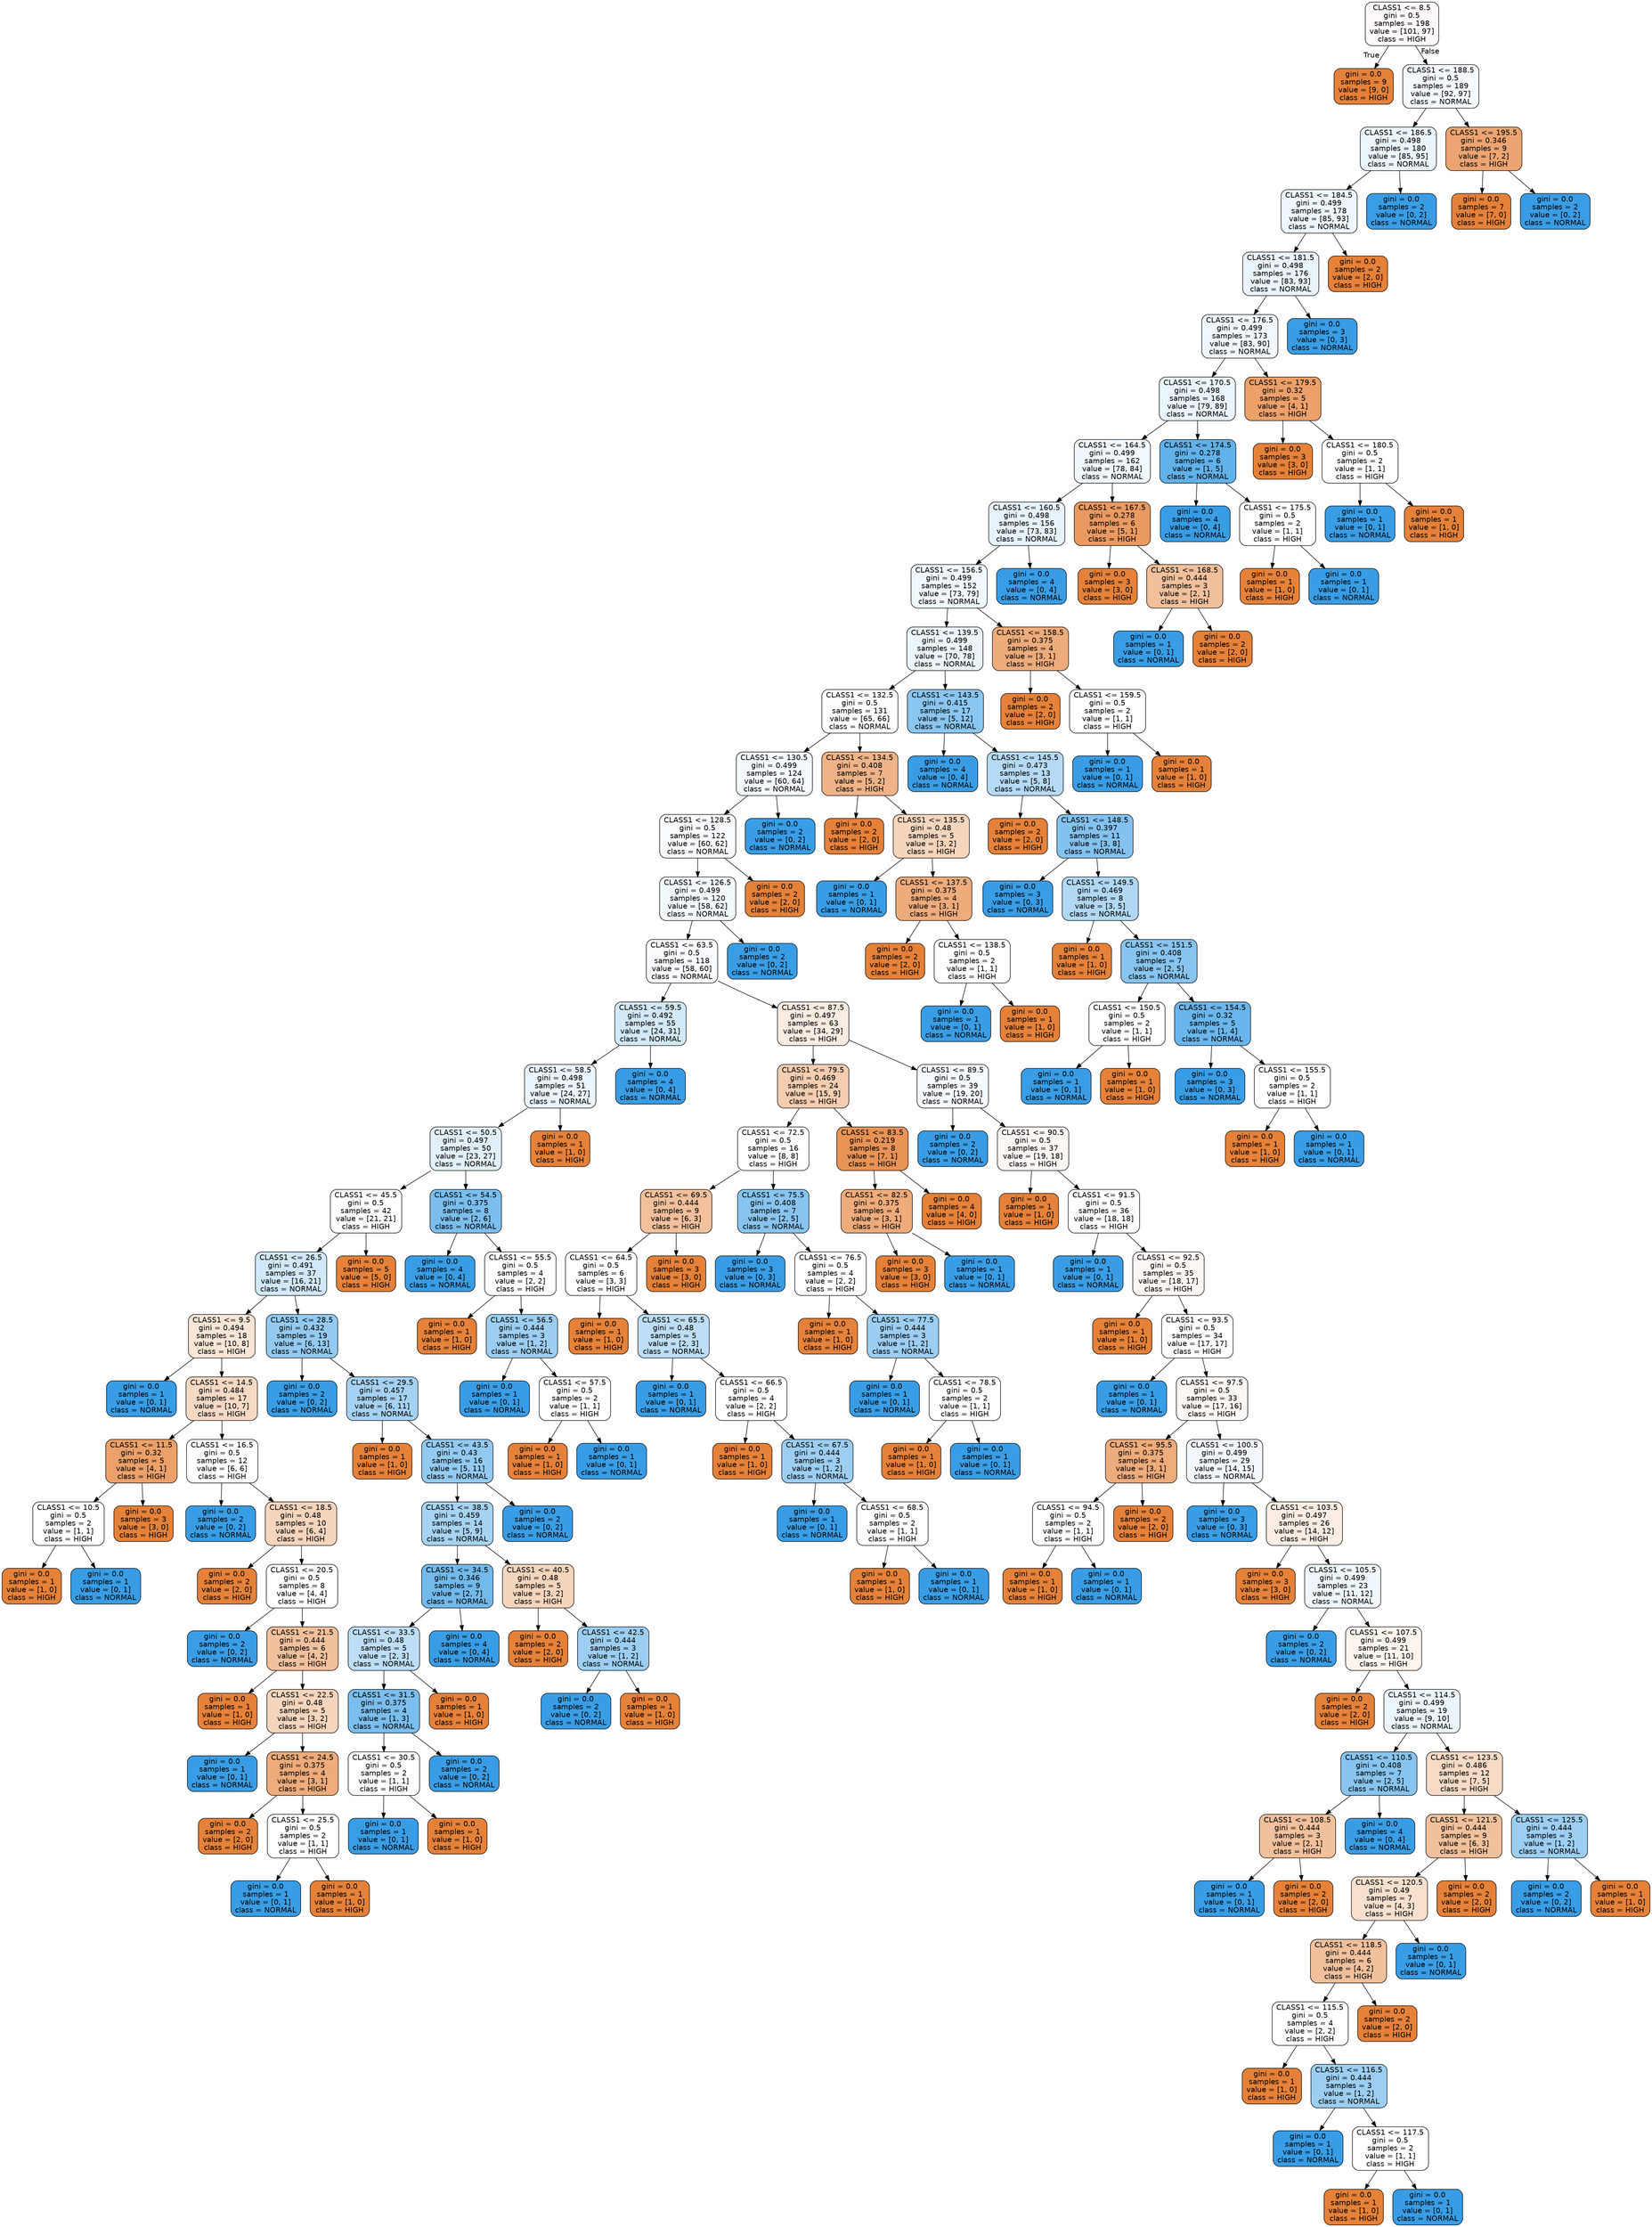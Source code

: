 digraph Tree {
node [shape=box, style="filled, rounded", color="black", fontname="helvetica"] ;
edge [fontname="helvetica"] ;
0 [label="CLASS1 <= 8.5\ngini = 0.5\nsamples = 198\nvalue = [101, 97]\nclass = HIGH", fillcolor="#fefaf7"] ;
1 [label="gini = 0.0\nsamples = 9\nvalue = [9, 0]\nclass = HIGH", fillcolor="#e58139"] ;
0 -> 1 [labeldistance=2.5, labelangle=45, headlabel="True"] ;
2 [label="CLASS1 <= 188.5\ngini = 0.5\nsamples = 189\nvalue = [92, 97]\nclass = NORMAL", fillcolor="#f5fafe"] ;
0 -> 2 [labeldistance=2.5, labelangle=-45, headlabel="False"] ;
3 [label="CLASS1 <= 186.5\ngini = 0.498\nsamples = 180\nvalue = [85, 95]\nclass = NORMAL", fillcolor="#eaf5fc"] ;
2 -> 3 ;
4 [label="CLASS1 <= 184.5\ngini = 0.499\nsamples = 178\nvalue = [85, 93]\nclass = NORMAL", fillcolor="#eef7fd"] ;
3 -> 4 ;
5 [label="CLASS1 <= 181.5\ngini = 0.498\nsamples = 176\nvalue = [83, 93]\nclass = NORMAL", fillcolor="#eaf4fc"] ;
4 -> 5 ;
6 [label="CLASS1 <= 176.5\ngini = 0.499\nsamples = 173\nvalue = [83, 90]\nclass = NORMAL", fillcolor="#f0f7fd"] ;
5 -> 6 ;
7 [label="CLASS1 <= 170.5\ngini = 0.498\nsamples = 168\nvalue = [79, 89]\nclass = NORMAL", fillcolor="#e9f4fc"] ;
6 -> 7 ;
8 [label="CLASS1 <= 164.5\ngini = 0.499\nsamples = 162\nvalue = [78, 84]\nclass = NORMAL", fillcolor="#f1f8fd"] ;
7 -> 8 ;
9 [label="CLASS1 <= 160.5\ngini = 0.498\nsamples = 156\nvalue = [73, 83]\nclass = NORMAL", fillcolor="#e7f3fc"] ;
8 -> 9 ;
10 [label="CLASS1 <= 156.5\ngini = 0.499\nsamples = 152\nvalue = [73, 79]\nclass = NORMAL", fillcolor="#f0f8fd"] ;
9 -> 10 ;
11 [label="CLASS1 <= 139.5\ngini = 0.499\nsamples = 148\nvalue = [70, 78]\nclass = NORMAL", fillcolor="#ebf5fc"] ;
10 -> 11 ;
12 [label="CLASS1 <= 132.5\ngini = 0.5\nsamples = 131\nvalue = [65, 66]\nclass = NORMAL", fillcolor="#fcfeff"] ;
11 -> 12 ;
13 [label="CLASS1 <= 130.5\ngini = 0.499\nsamples = 124\nvalue = [60, 64]\nclass = NORMAL", fillcolor="#f3f9fd"] ;
12 -> 13 ;
14 [label="CLASS1 <= 128.5\ngini = 0.5\nsamples = 122\nvalue = [60, 62]\nclass = NORMAL", fillcolor="#f9fcfe"] ;
13 -> 14 ;
15 [label="CLASS1 <= 126.5\ngini = 0.499\nsamples = 120\nvalue = [58, 62]\nclass = NORMAL", fillcolor="#f2f9fd"] ;
14 -> 15 ;
16 [label="CLASS1 <= 63.5\ngini = 0.5\nsamples = 118\nvalue = [58, 60]\nclass = NORMAL", fillcolor="#f8fcfe"] ;
15 -> 16 ;
17 [label="CLASS1 <= 59.5\ngini = 0.492\nsamples = 55\nvalue = [24, 31]\nclass = NORMAL", fillcolor="#d2e9f9"] ;
16 -> 17 ;
18 [label="CLASS1 <= 58.5\ngini = 0.498\nsamples = 51\nvalue = [24, 27]\nclass = NORMAL", fillcolor="#e9f4fc"] ;
17 -> 18 ;
19 [label="CLASS1 <= 50.5\ngini = 0.497\nsamples = 50\nvalue = [23, 27]\nclass = NORMAL", fillcolor="#e2f0fb"] ;
18 -> 19 ;
20 [label="CLASS1 <= 45.5\ngini = 0.5\nsamples = 42\nvalue = [21, 21]\nclass = HIGH", fillcolor="#ffffff"] ;
19 -> 20 ;
21 [label="CLASS1 <= 26.5\ngini = 0.491\nsamples = 37\nvalue = [16, 21]\nclass = NORMAL", fillcolor="#d0e8f9"] ;
20 -> 21 ;
22 [label="CLASS1 <= 9.5\ngini = 0.494\nsamples = 18\nvalue = [10, 8]\nclass = HIGH", fillcolor="#fae6d7"] ;
21 -> 22 ;
23 [label="gini = 0.0\nsamples = 1\nvalue = [0, 1]\nclass = NORMAL", fillcolor="#399de5"] ;
22 -> 23 ;
24 [label="CLASS1 <= 14.5\ngini = 0.484\nsamples = 17\nvalue = [10, 7]\nclass = HIGH", fillcolor="#f7d9c4"] ;
22 -> 24 ;
25 [label="CLASS1 <= 11.5\ngini = 0.32\nsamples = 5\nvalue = [4, 1]\nclass = HIGH", fillcolor="#eca06a"] ;
24 -> 25 ;
26 [label="CLASS1 <= 10.5\ngini = 0.5\nsamples = 2\nvalue = [1, 1]\nclass = HIGH", fillcolor="#ffffff"] ;
25 -> 26 ;
27 [label="gini = 0.0\nsamples = 1\nvalue = [1, 0]\nclass = HIGH", fillcolor="#e58139"] ;
26 -> 27 ;
28 [label="gini = 0.0\nsamples = 1\nvalue = [0, 1]\nclass = NORMAL", fillcolor="#399de5"] ;
26 -> 28 ;
29 [label="gini = 0.0\nsamples = 3\nvalue = [3, 0]\nclass = HIGH", fillcolor="#e58139"] ;
25 -> 29 ;
30 [label="CLASS1 <= 16.5\ngini = 0.5\nsamples = 12\nvalue = [6, 6]\nclass = HIGH", fillcolor="#ffffff"] ;
24 -> 30 ;
31 [label="gini = 0.0\nsamples = 2\nvalue = [0, 2]\nclass = NORMAL", fillcolor="#399de5"] ;
30 -> 31 ;
32 [label="CLASS1 <= 18.5\ngini = 0.48\nsamples = 10\nvalue = [6, 4]\nclass = HIGH", fillcolor="#f6d5bd"] ;
30 -> 32 ;
33 [label="gini = 0.0\nsamples = 2\nvalue = [2, 0]\nclass = HIGH", fillcolor="#e58139"] ;
32 -> 33 ;
34 [label="CLASS1 <= 20.5\ngini = 0.5\nsamples = 8\nvalue = [4, 4]\nclass = HIGH", fillcolor="#ffffff"] ;
32 -> 34 ;
35 [label="gini = 0.0\nsamples = 2\nvalue = [0, 2]\nclass = NORMAL", fillcolor="#399de5"] ;
34 -> 35 ;
36 [label="CLASS1 <= 21.5\ngini = 0.444\nsamples = 6\nvalue = [4, 2]\nclass = HIGH", fillcolor="#f2c09c"] ;
34 -> 36 ;
37 [label="gini = 0.0\nsamples = 1\nvalue = [1, 0]\nclass = HIGH", fillcolor="#e58139"] ;
36 -> 37 ;
38 [label="CLASS1 <= 22.5\ngini = 0.48\nsamples = 5\nvalue = [3, 2]\nclass = HIGH", fillcolor="#f6d5bd"] ;
36 -> 38 ;
39 [label="gini = 0.0\nsamples = 1\nvalue = [0, 1]\nclass = NORMAL", fillcolor="#399de5"] ;
38 -> 39 ;
40 [label="CLASS1 <= 24.5\ngini = 0.375\nsamples = 4\nvalue = [3, 1]\nclass = HIGH", fillcolor="#eeab7b"] ;
38 -> 40 ;
41 [label="gini = 0.0\nsamples = 2\nvalue = [2, 0]\nclass = HIGH", fillcolor="#e58139"] ;
40 -> 41 ;
42 [label="CLASS1 <= 25.5\ngini = 0.5\nsamples = 2\nvalue = [1, 1]\nclass = HIGH", fillcolor="#ffffff"] ;
40 -> 42 ;
43 [label="gini = 0.0\nsamples = 1\nvalue = [0, 1]\nclass = NORMAL", fillcolor="#399de5"] ;
42 -> 43 ;
44 [label="gini = 0.0\nsamples = 1\nvalue = [1, 0]\nclass = HIGH", fillcolor="#e58139"] ;
42 -> 44 ;
45 [label="CLASS1 <= 28.5\ngini = 0.432\nsamples = 19\nvalue = [6, 13]\nclass = NORMAL", fillcolor="#94caf1"] ;
21 -> 45 ;
46 [label="gini = 0.0\nsamples = 2\nvalue = [0, 2]\nclass = NORMAL", fillcolor="#399de5"] ;
45 -> 46 ;
47 [label="CLASS1 <= 29.5\ngini = 0.457\nsamples = 17\nvalue = [6, 11]\nclass = NORMAL", fillcolor="#a5d2f3"] ;
45 -> 47 ;
48 [label="gini = 0.0\nsamples = 1\nvalue = [1, 0]\nclass = HIGH", fillcolor="#e58139"] ;
47 -> 48 ;
49 [label="CLASS1 <= 43.5\ngini = 0.43\nsamples = 16\nvalue = [5, 11]\nclass = NORMAL", fillcolor="#93caf1"] ;
47 -> 49 ;
50 [label="CLASS1 <= 38.5\ngini = 0.459\nsamples = 14\nvalue = [5, 9]\nclass = NORMAL", fillcolor="#a7d3f3"] ;
49 -> 50 ;
51 [label="CLASS1 <= 34.5\ngini = 0.346\nsamples = 9\nvalue = [2, 7]\nclass = NORMAL", fillcolor="#72b9ec"] ;
50 -> 51 ;
52 [label="CLASS1 <= 33.5\ngini = 0.48\nsamples = 5\nvalue = [2, 3]\nclass = NORMAL", fillcolor="#bddef6"] ;
51 -> 52 ;
53 [label="CLASS1 <= 31.5\ngini = 0.375\nsamples = 4\nvalue = [1, 3]\nclass = NORMAL", fillcolor="#7bbeee"] ;
52 -> 53 ;
54 [label="CLASS1 <= 30.5\ngini = 0.5\nsamples = 2\nvalue = [1, 1]\nclass = HIGH", fillcolor="#ffffff"] ;
53 -> 54 ;
55 [label="gini = 0.0\nsamples = 1\nvalue = [0, 1]\nclass = NORMAL", fillcolor="#399de5"] ;
54 -> 55 ;
56 [label="gini = 0.0\nsamples = 1\nvalue = [1, 0]\nclass = HIGH", fillcolor="#e58139"] ;
54 -> 56 ;
57 [label="gini = 0.0\nsamples = 2\nvalue = [0, 2]\nclass = NORMAL", fillcolor="#399de5"] ;
53 -> 57 ;
58 [label="gini = 0.0\nsamples = 1\nvalue = [1, 0]\nclass = HIGH", fillcolor="#e58139"] ;
52 -> 58 ;
59 [label="gini = 0.0\nsamples = 4\nvalue = [0, 4]\nclass = NORMAL", fillcolor="#399de5"] ;
51 -> 59 ;
60 [label="CLASS1 <= 40.5\ngini = 0.48\nsamples = 5\nvalue = [3, 2]\nclass = HIGH", fillcolor="#f6d5bd"] ;
50 -> 60 ;
61 [label="gini = 0.0\nsamples = 2\nvalue = [2, 0]\nclass = HIGH", fillcolor="#e58139"] ;
60 -> 61 ;
62 [label="CLASS1 <= 42.5\ngini = 0.444\nsamples = 3\nvalue = [1, 2]\nclass = NORMAL", fillcolor="#9ccef2"] ;
60 -> 62 ;
63 [label="gini = 0.0\nsamples = 2\nvalue = [0, 2]\nclass = NORMAL", fillcolor="#399de5"] ;
62 -> 63 ;
64 [label="gini = 0.0\nsamples = 1\nvalue = [1, 0]\nclass = HIGH", fillcolor="#e58139"] ;
62 -> 64 ;
65 [label="gini = 0.0\nsamples = 2\nvalue = [0, 2]\nclass = NORMAL", fillcolor="#399de5"] ;
49 -> 65 ;
66 [label="gini = 0.0\nsamples = 5\nvalue = [5, 0]\nclass = HIGH", fillcolor="#e58139"] ;
20 -> 66 ;
67 [label="CLASS1 <= 54.5\ngini = 0.375\nsamples = 8\nvalue = [2, 6]\nclass = NORMAL", fillcolor="#7bbeee"] ;
19 -> 67 ;
68 [label="gini = 0.0\nsamples = 4\nvalue = [0, 4]\nclass = NORMAL", fillcolor="#399de5"] ;
67 -> 68 ;
69 [label="CLASS1 <= 55.5\ngini = 0.5\nsamples = 4\nvalue = [2, 2]\nclass = HIGH", fillcolor="#ffffff"] ;
67 -> 69 ;
70 [label="gini = 0.0\nsamples = 1\nvalue = [1, 0]\nclass = HIGH", fillcolor="#e58139"] ;
69 -> 70 ;
71 [label="CLASS1 <= 56.5\ngini = 0.444\nsamples = 3\nvalue = [1, 2]\nclass = NORMAL", fillcolor="#9ccef2"] ;
69 -> 71 ;
72 [label="gini = 0.0\nsamples = 1\nvalue = [0, 1]\nclass = NORMAL", fillcolor="#399de5"] ;
71 -> 72 ;
73 [label="CLASS1 <= 57.5\ngini = 0.5\nsamples = 2\nvalue = [1, 1]\nclass = HIGH", fillcolor="#ffffff"] ;
71 -> 73 ;
74 [label="gini = 0.0\nsamples = 1\nvalue = [1, 0]\nclass = HIGH", fillcolor="#e58139"] ;
73 -> 74 ;
75 [label="gini = 0.0\nsamples = 1\nvalue = [0, 1]\nclass = NORMAL", fillcolor="#399de5"] ;
73 -> 75 ;
76 [label="gini = 0.0\nsamples = 1\nvalue = [1, 0]\nclass = HIGH", fillcolor="#e58139"] ;
18 -> 76 ;
77 [label="gini = 0.0\nsamples = 4\nvalue = [0, 4]\nclass = NORMAL", fillcolor="#399de5"] ;
17 -> 77 ;
78 [label="CLASS1 <= 87.5\ngini = 0.497\nsamples = 63\nvalue = [34, 29]\nclass = HIGH", fillcolor="#fbece2"] ;
16 -> 78 ;
79 [label="CLASS1 <= 79.5\ngini = 0.469\nsamples = 24\nvalue = [15, 9]\nclass = HIGH", fillcolor="#f5cdb0"] ;
78 -> 79 ;
80 [label="CLASS1 <= 72.5\ngini = 0.5\nsamples = 16\nvalue = [8, 8]\nclass = HIGH", fillcolor="#ffffff"] ;
79 -> 80 ;
81 [label="CLASS1 <= 69.5\ngini = 0.444\nsamples = 9\nvalue = [6, 3]\nclass = HIGH", fillcolor="#f2c09c"] ;
80 -> 81 ;
82 [label="CLASS1 <= 64.5\ngini = 0.5\nsamples = 6\nvalue = [3, 3]\nclass = HIGH", fillcolor="#ffffff"] ;
81 -> 82 ;
83 [label="gini = 0.0\nsamples = 1\nvalue = [1, 0]\nclass = HIGH", fillcolor="#e58139"] ;
82 -> 83 ;
84 [label="CLASS1 <= 65.5\ngini = 0.48\nsamples = 5\nvalue = [2, 3]\nclass = NORMAL", fillcolor="#bddef6"] ;
82 -> 84 ;
85 [label="gini = 0.0\nsamples = 1\nvalue = [0, 1]\nclass = NORMAL", fillcolor="#399de5"] ;
84 -> 85 ;
86 [label="CLASS1 <= 66.5\ngini = 0.5\nsamples = 4\nvalue = [2, 2]\nclass = HIGH", fillcolor="#ffffff"] ;
84 -> 86 ;
87 [label="gini = 0.0\nsamples = 1\nvalue = [1, 0]\nclass = HIGH", fillcolor="#e58139"] ;
86 -> 87 ;
88 [label="CLASS1 <= 67.5\ngini = 0.444\nsamples = 3\nvalue = [1, 2]\nclass = NORMAL", fillcolor="#9ccef2"] ;
86 -> 88 ;
89 [label="gini = 0.0\nsamples = 1\nvalue = [0, 1]\nclass = NORMAL", fillcolor="#399de5"] ;
88 -> 89 ;
90 [label="CLASS1 <= 68.5\ngini = 0.5\nsamples = 2\nvalue = [1, 1]\nclass = HIGH", fillcolor="#ffffff"] ;
88 -> 90 ;
91 [label="gini = 0.0\nsamples = 1\nvalue = [1, 0]\nclass = HIGH", fillcolor="#e58139"] ;
90 -> 91 ;
92 [label="gini = 0.0\nsamples = 1\nvalue = [0, 1]\nclass = NORMAL", fillcolor="#399de5"] ;
90 -> 92 ;
93 [label="gini = 0.0\nsamples = 3\nvalue = [3, 0]\nclass = HIGH", fillcolor="#e58139"] ;
81 -> 93 ;
94 [label="CLASS1 <= 75.5\ngini = 0.408\nsamples = 7\nvalue = [2, 5]\nclass = NORMAL", fillcolor="#88c4ef"] ;
80 -> 94 ;
95 [label="gini = 0.0\nsamples = 3\nvalue = [0, 3]\nclass = NORMAL", fillcolor="#399de5"] ;
94 -> 95 ;
96 [label="CLASS1 <= 76.5\ngini = 0.5\nsamples = 4\nvalue = [2, 2]\nclass = HIGH", fillcolor="#ffffff"] ;
94 -> 96 ;
97 [label="gini = 0.0\nsamples = 1\nvalue = [1, 0]\nclass = HIGH", fillcolor="#e58139"] ;
96 -> 97 ;
98 [label="CLASS1 <= 77.5\ngini = 0.444\nsamples = 3\nvalue = [1, 2]\nclass = NORMAL", fillcolor="#9ccef2"] ;
96 -> 98 ;
99 [label="gini = 0.0\nsamples = 1\nvalue = [0, 1]\nclass = NORMAL", fillcolor="#399de5"] ;
98 -> 99 ;
100 [label="CLASS1 <= 78.5\ngini = 0.5\nsamples = 2\nvalue = [1, 1]\nclass = HIGH", fillcolor="#ffffff"] ;
98 -> 100 ;
101 [label="gini = 0.0\nsamples = 1\nvalue = [1, 0]\nclass = HIGH", fillcolor="#e58139"] ;
100 -> 101 ;
102 [label="gini = 0.0\nsamples = 1\nvalue = [0, 1]\nclass = NORMAL", fillcolor="#399de5"] ;
100 -> 102 ;
103 [label="CLASS1 <= 83.5\ngini = 0.219\nsamples = 8\nvalue = [7, 1]\nclass = HIGH", fillcolor="#e99355"] ;
79 -> 103 ;
104 [label="CLASS1 <= 82.5\ngini = 0.375\nsamples = 4\nvalue = [3, 1]\nclass = HIGH", fillcolor="#eeab7b"] ;
103 -> 104 ;
105 [label="gini = 0.0\nsamples = 3\nvalue = [3, 0]\nclass = HIGH", fillcolor="#e58139"] ;
104 -> 105 ;
106 [label="gini = 0.0\nsamples = 1\nvalue = [0, 1]\nclass = NORMAL", fillcolor="#399de5"] ;
104 -> 106 ;
107 [label="gini = 0.0\nsamples = 4\nvalue = [4, 0]\nclass = HIGH", fillcolor="#e58139"] ;
103 -> 107 ;
108 [label="CLASS1 <= 89.5\ngini = 0.5\nsamples = 39\nvalue = [19, 20]\nclass = NORMAL", fillcolor="#f5fafe"] ;
78 -> 108 ;
109 [label="gini = 0.0\nsamples = 2\nvalue = [0, 2]\nclass = NORMAL", fillcolor="#399de5"] ;
108 -> 109 ;
110 [label="CLASS1 <= 90.5\ngini = 0.5\nsamples = 37\nvalue = [19, 18]\nclass = HIGH", fillcolor="#fef8f5"] ;
108 -> 110 ;
111 [label="gini = 0.0\nsamples = 1\nvalue = [1, 0]\nclass = HIGH", fillcolor="#e58139"] ;
110 -> 111 ;
112 [label="CLASS1 <= 91.5\ngini = 0.5\nsamples = 36\nvalue = [18, 18]\nclass = HIGH", fillcolor="#ffffff"] ;
110 -> 112 ;
113 [label="gini = 0.0\nsamples = 1\nvalue = [0, 1]\nclass = NORMAL", fillcolor="#399de5"] ;
112 -> 113 ;
114 [label="CLASS1 <= 92.5\ngini = 0.5\nsamples = 35\nvalue = [18, 17]\nclass = HIGH", fillcolor="#fef8f4"] ;
112 -> 114 ;
115 [label="gini = 0.0\nsamples = 1\nvalue = [1, 0]\nclass = HIGH", fillcolor="#e58139"] ;
114 -> 115 ;
116 [label="CLASS1 <= 93.5\ngini = 0.5\nsamples = 34\nvalue = [17, 17]\nclass = HIGH", fillcolor="#ffffff"] ;
114 -> 116 ;
117 [label="gini = 0.0\nsamples = 1\nvalue = [0, 1]\nclass = NORMAL", fillcolor="#399de5"] ;
116 -> 117 ;
118 [label="CLASS1 <= 97.5\ngini = 0.5\nsamples = 33\nvalue = [17, 16]\nclass = HIGH", fillcolor="#fdf8f3"] ;
116 -> 118 ;
119 [label="CLASS1 <= 95.5\ngini = 0.375\nsamples = 4\nvalue = [3, 1]\nclass = HIGH", fillcolor="#eeab7b"] ;
118 -> 119 ;
120 [label="CLASS1 <= 94.5\ngini = 0.5\nsamples = 2\nvalue = [1, 1]\nclass = HIGH", fillcolor="#ffffff"] ;
119 -> 120 ;
121 [label="gini = 0.0\nsamples = 1\nvalue = [1, 0]\nclass = HIGH", fillcolor="#e58139"] ;
120 -> 121 ;
122 [label="gini = 0.0\nsamples = 1\nvalue = [0, 1]\nclass = NORMAL", fillcolor="#399de5"] ;
120 -> 122 ;
123 [label="gini = 0.0\nsamples = 2\nvalue = [2, 0]\nclass = HIGH", fillcolor="#e58139"] ;
119 -> 123 ;
124 [label="CLASS1 <= 100.5\ngini = 0.499\nsamples = 29\nvalue = [14, 15]\nclass = NORMAL", fillcolor="#f2f8fd"] ;
118 -> 124 ;
125 [label="gini = 0.0\nsamples = 3\nvalue = [0, 3]\nclass = NORMAL", fillcolor="#399de5"] ;
124 -> 125 ;
126 [label="CLASS1 <= 103.5\ngini = 0.497\nsamples = 26\nvalue = [14, 12]\nclass = HIGH", fillcolor="#fbede3"] ;
124 -> 126 ;
127 [label="gini = 0.0\nsamples = 3\nvalue = [3, 0]\nclass = HIGH", fillcolor="#e58139"] ;
126 -> 127 ;
128 [label="CLASS1 <= 105.5\ngini = 0.499\nsamples = 23\nvalue = [11, 12]\nclass = NORMAL", fillcolor="#eff7fd"] ;
126 -> 128 ;
129 [label="gini = 0.0\nsamples = 2\nvalue = [0, 2]\nclass = NORMAL", fillcolor="#399de5"] ;
128 -> 129 ;
130 [label="CLASS1 <= 107.5\ngini = 0.499\nsamples = 21\nvalue = [11, 10]\nclass = HIGH", fillcolor="#fdf4ed"] ;
128 -> 130 ;
131 [label="gini = 0.0\nsamples = 2\nvalue = [2, 0]\nclass = HIGH", fillcolor="#e58139"] ;
130 -> 131 ;
132 [label="CLASS1 <= 114.5\ngini = 0.499\nsamples = 19\nvalue = [9, 10]\nclass = NORMAL", fillcolor="#ebf5fc"] ;
130 -> 132 ;
133 [label="CLASS1 <= 110.5\ngini = 0.408\nsamples = 7\nvalue = [2, 5]\nclass = NORMAL", fillcolor="#88c4ef"] ;
132 -> 133 ;
134 [label="CLASS1 <= 108.5\ngini = 0.444\nsamples = 3\nvalue = [2, 1]\nclass = HIGH", fillcolor="#f2c09c"] ;
133 -> 134 ;
135 [label="gini = 0.0\nsamples = 1\nvalue = [0, 1]\nclass = NORMAL", fillcolor="#399de5"] ;
134 -> 135 ;
136 [label="gini = 0.0\nsamples = 2\nvalue = [2, 0]\nclass = HIGH", fillcolor="#e58139"] ;
134 -> 136 ;
137 [label="gini = 0.0\nsamples = 4\nvalue = [0, 4]\nclass = NORMAL", fillcolor="#399de5"] ;
133 -> 137 ;
138 [label="CLASS1 <= 123.5\ngini = 0.486\nsamples = 12\nvalue = [7, 5]\nclass = HIGH", fillcolor="#f8dbc6"] ;
132 -> 138 ;
139 [label="CLASS1 <= 121.5\ngini = 0.444\nsamples = 9\nvalue = [6, 3]\nclass = HIGH", fillcolor="#f2c09c"] ;
138 -> 139 ;
140 [label="CLASS1 <= 120.5\ngini = 0.49\nsamples = 7\nvalue = [4, 3]\nclass = HIGH", fillcolor="#f8e0ce"] ;
139 -> 140 ;
141 [label="CLASS1 <= 118.5\ngini = 0.444\nsamples = 6\nvalue = [4, 2]\nclass = HIGH", fillcolor="#f2c09c"] ;
140 -> 141 ;
142 [label="CLASS1 <= 115.5\ngini = 0.5\nsamples = 4\nvalue = [2, 2]\nclass = HIGH", fillcolor="#ffffff"] ;
141 -> 142 ;
143 [label="gini = 0.0\nsamples = 1\nvalue = [1, 0]\nclass = HIGH", fillcolor="#e58139"] ;
142 -> 143 ;
144 [label="CLASS1 <= 116.5\ngini = 0.444\nsamples = 3\nvalue = [1, 2]\nclass = NORMAL", fillcolor="#9ccef2"] ;
142 -> 144 ;
145 [label="gini = 0.0\nsamples = 1\nvalue = [0, 1]\nclass = NORMAL", fillcolor="#399de5"] ;
144 -> 145 ;
146 [label="CLASS1 <= 117.5\ngini = 0.5\nsamples = 2\nvalue = [1, 1]\nclass = HIGH", fillcolor="#ffffff"] ;
144 -> 146 ;
147 [label="gini = 0.0\nsamples = 1\nvalue = [1, 0]\nclass = HIGH", fillcolor="#e58139"] ;
146 -> 147 ;
148 [label="gini = 0.0\nsamples = 1\nvalue = [0, 1]\nclass = NORMAL", fillcolor="#399de5"] ;
146 -> 148 ;
149 [label="gini = 0.0\nsamples = 2\nvalue = [2, 0]\nclass = HIGH", fillcolor="#e58139"] ;
141 -> 149 ;
150 [label="gini = 0.0\nsamples = 1\nvalue = [0, 1]\nclass = NORMAL", fillcolor="#399de5"] ;
140 -> 150 ;
151 [label="gini = 0.0\nsamples = 2\nvalue = [2, 0]\nclass = HIGH", fillcolor="#e58139"] ;
139 -> 151 ;
152 [label="CLASS1 <= 125.5\ngini = 0.444\nsamples = 3\nvalue = [1, 2]\nclass = NORMAL", fillcolor="#9ccef2"] ;
138 -> 152 ;
153 [label="gini = 0.0\nsamples = 2\nvalue = [0, 2]\nclass = NORMAL", fillcolor="#399de5"] ;
152 -> 153 ;
154 [label="gini = 0.0\nsamples = 1\nvalue = [1, 0]\nclass = HIGH", fillcolor="#e58139"] ;
152 -> 154 ;
155 [label="gini = 0.0\nsamples = 2\nvalue = [0, 2]\nclass = NORMAL", fillcolor="#399de5"] ;
15 -> 155 ;
156 [label="gini = 0.0\nsamples = 2\nvalue = [2, 0]\nclass = HIGH", fillcolor="#e58139"] ;
14 -> 156 ;
157 [label="gini = 0.0\nsamples = 2\nvalue = [0, 2]\nclass = NORMAL", fillcolor="#399de5"] ;
13 -> 157 ;
158 [label="CLASS1 <= 134.5\ngini = 0.408\nsamples = 7\nvalue = [5, 2]\nclass = HIGH", fillcolor="#efb388"] ;
12 -> 158 ;
159 [label="gini = 0.0\nsamples = 2\nvalue = [2, 0]\nclass = HIGH", fillcolor="#e58139"] ;
158 -> 159 ;
160 [label="CLASS1 <= 135.5\ngini = 0.48\nsamples = 5\nvalue = [3, 2]\nclass = HIGH", fillcolor="#f6d5bd"] ;
158 -> 160 ;
161 [label="gini = 0.0\nsamples = 1\nvalue = [0, 1]\nclass = NORMAL", fillcolor="#399de5"] ;
160 -> 161 ;
162 [label="CLASS1 <= 137.5\ngini = 0.375\nsamples = 4\nvalue = [3, 1]\nclass = HIGH", fillcolor="#eeab7b"] ;
160 -> 162 ;
163 [label="gini = 0.0\nsamples = 2\nvalue = [2, 0]\nclass = HIGH", fillcolor="#e58139"] ;
162 -> 163 ;
164 [label="CLASS1 <= 138.5\ngini = 0.5\nsamples = 2\nvalue = [1, 1]\nclass = HIGH", fillcolor="#ffffff"] ;
162 -> 164 ;
165 [label="gini = 0.0\nsamples = 1\nvalue = [0, 1]\nclass = NORMAL", fillcolor="#399de5"] ;
164 -> 165 ;
166 [label="gini = 0.0\nsamples = 1\nvalue = [1, 0]\nclass = HIGH", fillcolor="#e58139"] ;
164 -> 166 ;
167 [label="CLASS1 <= 143.5\ngini = 0.415\nsamples = 17\nvalue = [5, 12]\nclass = NORMAL", fillcolor="#8bc6f0"] ;
11 -> 167 ;
168 [label="gini = 0.0\nsamples = 4\nvalue = [0, 4]\nclass = NORMAL", fillcolor="#399de5"] ;
167 -> 168 ;
169 [label="CLASS1 <= 145.5\ngini = 0.473\nsamples = 13\nvalue = [5, 8]\nclass = NORMAL", fillcolor="#b5daf5"] ;
167 -> 169 ;
170 [label="gini = 0.0\nsamples = 2\nvalue = [2, 0]\nclass = HIGH", fillcolor="#e58139"] ;
169 -> 170 ;
171 [label="CLASS1 <= 148.5\ngini = 0.397\nsamples = 11\nvalue = [3, 8]\nclass = NORMAL", fillcolor="#83c2ef"] ;
169 -> 171 ;
172 [label="gini = 0.0\nsamples = 3\nvalue = [0, 3]\nclass = NORMAL", fillcolor="#399de5"] ;
171 -> 172 ;
173 [label="CLASS1 <= 149.5\ngini = 0.469\nsamples = 8\nvalue = [3, 5]\nclass = NORMAL", fillcolor="#b0d8f5"] ;
171 -> 173 ;
174 [label="gini = 0.0\nsamples = 1\nvalue = [1, 0]\nclass = HIGH", fillcolor="#e58139"] ;
173 -> 174 ;
175 [label="CLASS1 <= 151.5\ngini = 0.408\nsamples = 7\nvalue = [2, 5]\nclass = NORMAL", fillcolor="#88c4ef"] ;
173 -> 175 ;
176 [label="CLASS1 <= 150.5\ngini = 0.5\nsamples = 2\nvalue = [1, 1]\nclass = HIGH", fillcolor="#ffffff"] ;
175 -> 176 ;
177 [label="gini = 0.0\nsamples = 1\nvalue = [0, 1]\nclass = NORMAL", fillcolor="#399de5"] ;
176 -> 177 ;
178 [label="gini = 0.0\nsamples = 1\nvalue = [1, 0]\nclass = HIGH", fillcolor="#e58139"] ;
176 -> 178 ;
179 [label="CLASS1 <= 154.5\ngini = 0.32\nsamples = 5\nvalue = [1, 4]\nclass = NORMAL", fillcolor="#6ab6ec"] ;
175 -> 179 ;
180 [label="gini = 0.0\nsamples = 3\nvalue = [0, 3]\nclass = NORMAL", fillcolor="#399de5"] ;
179 -> 180 ;
181 [label="CLASS1 <= 155.5\ngini = 0.5\nsamples = 2\nvalue = [1, 1]\nclass = HIGH", fillcolor="#ffffff"] ;
179 -> 181 ;
182 [label="gini = 0.0\nsamples = 1\nvalue = [1, 0]\nclass = HIGH", fillcolor="#e58139"] ;
181 -> 182 ;
183 [label="gini = 0.0\nsamples = 1\nvalue = [0, 1]\nclass = NORMAL", fillcolor="#399de5"] ;
181 -> 183 ;
184 [label="CLASS1 <= 158.5\ngini = 0.375\nsamples = 4\nvalue = [3, 1]\nclass = HIGH", fillcolor="#eeab7b"] ;
10 -> 184 ;
185 [label="gini = 0.0\nsamples = 2\nvalue = [2, 0]\nclass = HIGH", fillcolor="#e58139"] ;
184 -> 185 ;
186 [label="CLASS1 <= 159.5\ngini = 0.5\nsamples = 2\nvalue = [1, 1]\nclass = HIGH", fillcolor="#ffffff"] ;
184 -> 186 ;
187 [label="gini = 0.0\nsamples = 1\nvalue = [0, 1]\nclass = NORMAL", fillcolor="#399de5"] ;
186 -> 187 ;
188 [label="gini = 0.0\nsamples = 1\nvalue = [1, 0]\nclass = HIGH", fillcolor="#e58139"] ;
186 -> 188 ;
189 [label="gini = 0.0\nsamples = 4\nvalue = [0, 4]\nclass = NORMAL", fillcolor="#399de5"] ;
9 -> 189 ;
190 [label="CLASS1 <= 167.5\ngini = 0.278\nsamples = 6\nvalue = [5, 1]\nclass = HIGH", fillcolor="#ea9a61"] ;
8 -> 190 ;
191 [label="gini = 0.0\nsamples = 3\nvalue = [3, 0]\nclass = HIGH", fillcolor="#e58139"] ;
190 -> 191 ;
192 [label="CLASS1 <= 168.5\ngini = 0.444\nsamples = 3\nvalue = [2, 1]\nclass = HIGH", fillcolor="#f2c09c"] ;
190 -> 192 ;
193 [label="gini = 0.0\nsamples = 1\nvalue = [0, 1]\nclass = NORMAL", fillcolor="#399de5"] ;
192 -> 193 ;
194 [label="gini = 0.0\nsamples = 2\nvalue = [2, 0]\nclass = HIGH", fillcolor="#e58139"] ;
192 -> 194 ;
195 [label="CLASS1 <= 174.5\ngini = 0.278\nsamples = 6\nvalue = [1, 5]\nclass = NORMAL", fillcolor="#61b1ea"] ;
7 -> 195 ;
196 [label="gini = 0.0\nsamples = 4\nvalue = [0, 4]\nclass = NORMAL", fillcolor="#399de5"] ;
195 -> 196 ;
197 [label="CLASS1 <= 175.5\ngini = 0.5\nsamples = 2\nvalue = [1, 1]\nclass = HIGH", fillcolor="#ffffff"] ;
195 -> 197 ;
198 [label="gini = 0.0\nsamples = 1\nvalue = [1, 0]\nclass = HIGH", fillcolor="#e58139"] ;
197 -> 198 ;
199 [label="gini = 0.0\nsamples = 1\nvalue = [0, 1]\nclass = NORMAL", fillcolor="#399de5"] ;
197 -> 199 ;
200 [label="CLASS1 <= 179.5\ngini = 0.32\nsamples = 5\nvalue = [4, 1]\nclass = HIGH", fillcolor="#eca06a"] ;
6 -> 200 ;
201 [label="gini = 0.0\nsamples = 3\nvalue = [3, 0]\nclass = HIGH", fillcolor="#e58139"] ;
200 -> 201 ;
202 [label="CLASS1 <= 180.5\ngini = 0.5\nsamples = 2\nvalue = [1, 1]\nclass = HIGH", fillcolor="#ffffff"] ;
200 -> 202 ;
203 [label="gini = 0.0\nsamples = 1\nvalue = [0, 1]\nclass = NORMAL", fillcolor="#399de5"] ;
202 -> 203 ;
204 [label="gini = 0.0\nsamples = 1\nvalue = [1, 0]\nclass = HIGH", fillcolor="#e58139"] ;
202 -> 204 ;
205 [label="gini = 0.0\nsamples = 3\nvalue = [0, 3]\nclass = NORMAL", fillcolor="#399de5"] ;
5 -> 205 ;
206 [label="gini = 0.0\nsamples = 2\nvalue = [2, 0]\nclass = HIGH", fillcolor="#e58139"] ;
4 -> 206 ;
207 [label="gini = 0.0\nsamples = 2\nvalue = [0, 2]\nclass = NORMAL", fillcolor="#399de5"] ;
3 -> 207 ;
208 [label="CLASS1 <= 195.5\ngini = 0.346\nsamples = 9\nvalue = [7, 2]\nclass = HIGH", fillcolor="#eca572"] ;
2 -> 208 ;
209 [label="gini = 0.0\nsamples = 7\nvalue = [7, 0]\nclass = HIGH", fillcolor="#e58139"] ;
208 -> 209 ;
210 [label="gini = 0.0\nsamples = 2\nvalue = [0, 2]\nclass = NORMAL", fillcolor="#399de5"] ;
208 -> 210 ;
}